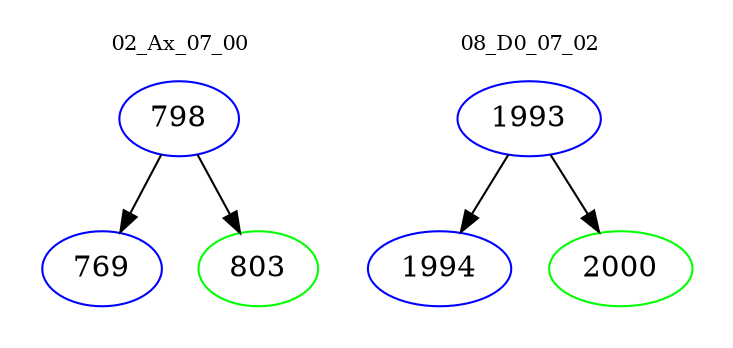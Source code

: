 digraph{
subgraph cluster_0 {
color = white
label = "02_Ax_07_00";
fontsize=10;
T0_798 [label="798", color="blue"]
T0_798 -> T0_769 [color="black"]
T0_769 [label="769", color="blue"]
T0_798 -> T0_803 [color="black"]
T0_803 [label="803", color="green"]
}
subgraph cluster_1 {
color = white
label = "08_D0_07_02";
fontsize=10;
T1_1993 [label="1993", color="blue"]
T1_1993 -> T1_1994 [color="black"]
T1_1994 [label="1994", color="blue"]
T1_1993 -> T1_2000 [color="black"]
T1_2000 [label="2000", color="green"]
}
}
